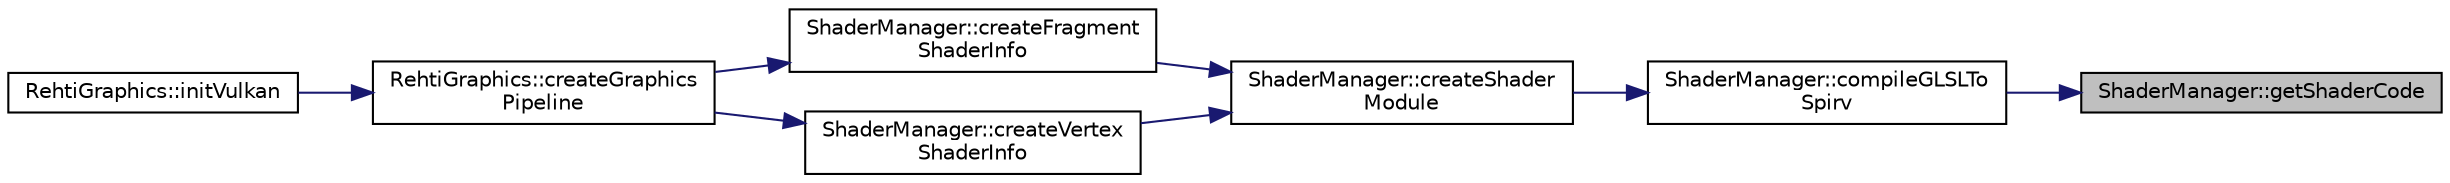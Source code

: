 digraph "ShaderManager::getShaderCode"
{
 // LATEX_PDF_SIZE
  edge [fontname="Helvetica",fontsize="10",labelfontname="Helvetica",labelfontsize="10"];
  node [fontname="Helvetica",fontsize="10",shape=record];
  rankdir="RL";
  Node1 [label="ShaderManager::getShaderCode",height=0.2,width=0.4,color="black", fillcolor="grey75", style="filled", fontcolor="black",tooltip="Returns the shader code as a string corresponding to the given stage and object type."];
  Node1 -> Node2 [dir="back",color="midnightblue",fontsize="10",style="solid",fontname="Helvetica"];
  Node2 [label="ShaderManager::compileGLSLTo\lSpirv",height=0.2,width=0.4,color="black", fillcolor="white", style="filled",URL="$namespaceShaderManager.html#a7b7005ce467ff4cb0465418eeae09c55",tooltip="Compiles a given GLSL code to SPIRV."];
  Node2 -> Node3 [dir="back",color="midnightblue",fontsize="10",style="solid",fontname="Helvetica"];
  Node3 [label="ShaderManager::createShader\lModule",height=0.2,width=0.4,color="black", fillcolor="white", style="filled",URL="$namespaceShaderManager.html#a72cac2147eeeaa5b2d4e8981579e3689",tooltip="Creates a shader module from a file."];
  Node3 -> Node4 [dir="back",color="midnightblue",fontsize="10",style="solid",fontname="Helvetica"];
  Node4 [label="ShaderManager::createFragment\lShaderInfo",height=0.2,width=0.4,color="black", fillcolor="white", style="filled",URL="$namespaceShaderManager.html#abfd9bcbabdfe3ea9c2341eff7fbb23e4",tooltip="Creates a fragment shader info to be used in pipeline creation."];
  Node4 -> Node5 [dir="back",color="midnightblue",fontsize="10",style="solid",fontname="Helvetica"];
  Node5 [label="RehtiGraphics::createGraphics\lPipeline",height=0.2,width=0.4,color="black", fillcolor="white", style="filled",URL="$classRehtiGraphics.html#ac307d6b1b052e5e07374056e833e01de",tooltip="Creates the graphics pipeline."];
  Node5 -> Node6 [dir="back",color="midnightblue",fontsize="10",style="solid",fontname="Helvetica"];
  Node6 [label="RehtiGraphics::initVulkan",height=0.2,width=0.4,color="black", fillcolor="white", style="filled",URL="$classRehtiGraphics.html#ae16a48c5465c048b9ca5c253506d25b3",tooltip="Initializes vulkan instance."];
  Node3 -> Node7 [dir="back",color="midnightblue",fontsize="10",style="solid",fontname="Helvetica"];
  Node7 [label="ShaderManager::createVertex\lShaderInfo",height=0.2,width=0.4,color="black", fillcolor="white", style="filled",URL="$namespaceShaderManager.html#ab64875c63a588c002e5f9f6b11faee1a",tooltip="Creates a vertex shader info to be used in pipeline creation."];
  Node7 -> Node5 [dir="back",color="midnightblue",fontsize="10",style="solid",fontname="Helvetica"];
}
